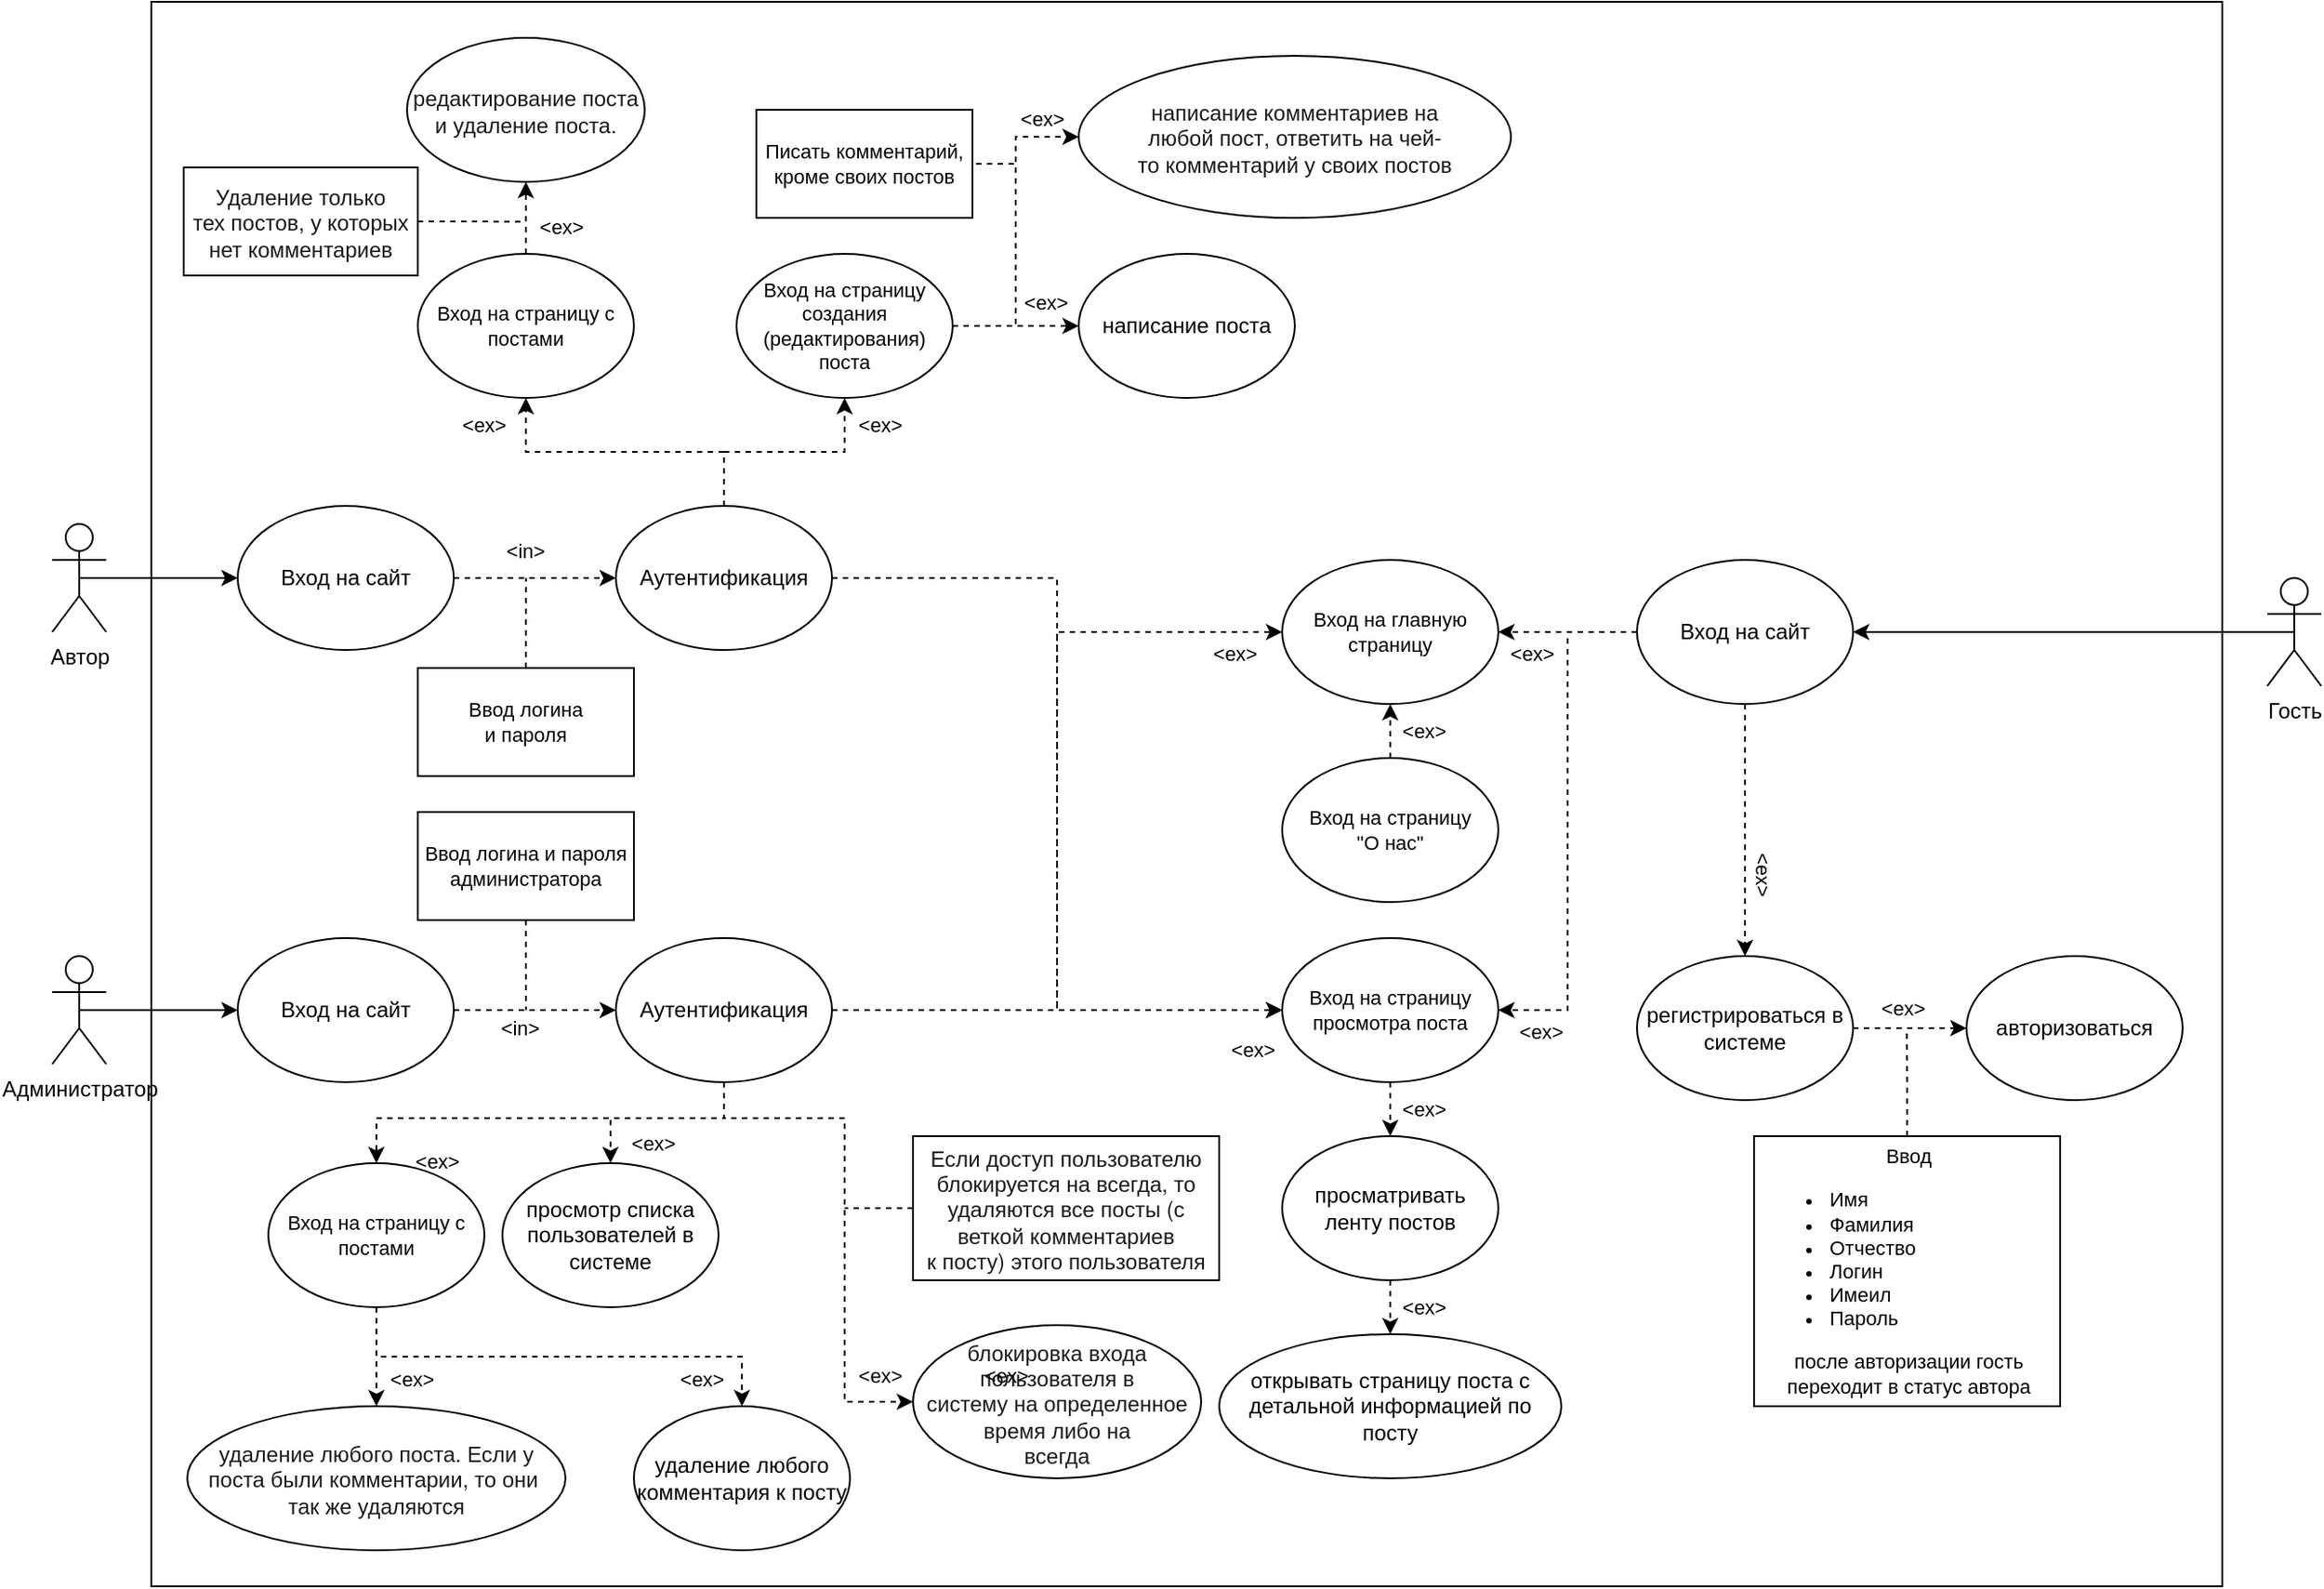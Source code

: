 <mxfile version="21.2.4" type="github">
  <diagram name="Страница 1" id="QsfnnbbEi18aQVXhpXs9">
    <mxGraphModel dx="759" dy="395" grid="1" gridSize="10" guides="1" tooltips="1" connect="1" arrows="1" fold="1" page="1" pageScale="1" pageWidth="1600" pageHeight="900" math="0" shadow="0">
      <root>
        <mxCell id="0" />
        <mxCell id="1" parent="0" />
        <mxCell id="9knSuTqsfpqkdG8Z8UKq-2" value="" style="rounded=0;whiteSpace=wrap;html=1;movable=0;resizable=0;rotatable=0;deletable=0;editable=0;locked=1;connectable=0;" parent="1" vertex="1">
          <mxGeometry x="225" y="10" width="1150" height="880" as="geometry" />
        </mxCell>
        <mxCell id="FUXBEu7J9I23XqZanYg2-91" value="&amp;lt;ex&amp;gt;" style="text;html=1;strokeColor=none;fillColor=none;align=center;verticalAlign=middle;whiteSpace=wrap;rounded=0;fontSize=11;fontFamily=Helvetica;fontColor=default;" vertex="1" parent="1">
          <mxGeometry x="902" y="400" width="60" height="30" as="geometry" />
        </mxCell>
        <mxCell id="FUXBEu7J9I23XqZanYg2-21" style="edgeStyle=orthogonalEdgeStyle;shape=connector;rounded=0;orthogonalLoop=1;jettySize=auto;html=1;exitX=0.5;exitY=0.5;exitDx=0;exitDy=0;exitPerimeter=0;entryX=0;entryY=0.5;entryDx=0;entryDy=0;labelBackgroundColor=default;strokeColor=default;fontFamily=Helvetica;fontSize=11;fontColor=default;endArrow=classic;fillColor=none;" edge="1" parent="1" source="9knSuTqsfpqkdG8Z8UKq-14" target="FUXBEu7J9I23XqZanYg2-8">
          <mxGeometry relative="1" as="geometry" />
        </mxCell>
        <mxCell id="9knSuTqsfpqkdG8Z8UKq-14" value="Автор" style="shape=umlActor;verticalLabelPosition=bottom;verticalAlign=top;html=1;outlineConnect=0;fillColor=none;" parent="1" vertex="1">
          <mxGeometry x="170" y="300" width="30" height="60" as="geometry" />
        </mxCell>
        <mxCell id="FUXBEu7J9I23XqZanYg2-30" style="edgeStyle=orthogonalEdgeStyle;shape=connector;rounded=0;orthogonalLoop=1;jettySize=auto;html=1;exitX=0.5;exitY=0.5;exitDx=0;exitDy=0;exitPerimeter=0;entryX=0;entryY=0.5;entryDx=0;entryDy=0;labelBackgroundColor=default;strokeColor=default;fontFamily=Helvetica;fontSize=11;fontColor=default;endArrow=classic;fillColor=none;" edge="1" parent="1" source="9knSuTqsfpqkdG8Z8UKq-32" target="9knSuTqsfpqkdG8Z8UKq-86">
          <mxGeometry relative="1" as="geometry" />
        </mxCell>
        <mxCell id="9knSuTqsfpqkdG8Z8UKq-32" value="Администратор" style="shape=umlActor;verticalLabelPosition=bottom;verticalAlign=top;html=1;outlineConnect=0;fillColor=none;" parent="1" vertex="1">
          <mxGeometry x="170" y="540" width="30" height="60" as="geometry" />
        </mxCell>
        <mxCell id="FUXBEu7J9I23XqZanYg2-80" style="edgeStyle=orthogonalEdgeStyle;shape=connector;rounded=0;orthogonalLoop=1;jettySize=auto;html=1;exitX=0.5;exitY=1;exitDx=0;exitDy=0;entryX=0.5;entryY=0;entryDx=0;entryDy=0;dashed=1;labelBackgroundColor=default;strokeColor=default;fontFamily=Helvetica;fontSize=11;fontColor=default;endArrow=classic;fillColor=none;" edge="1" parent="1" source="9knSuTqsfpqkdG8Z8UKq-17" target="9knSuTqsfpqkdG8Z8UKq-19">
          <mxGeometry relative="1" as="geometry" />
        </mxCell>
        <mxCell id="9knSuTqsfpqkdG8Z8UKq-17" value="просматривать ленту постов" style="ellipse;whiteSpace=wrap;html=1;fillColor=none;" parent="1" vertex="1">
          <mxGeometry x="853" y="640" width="120" height="80" as="geometry" />
        </mxCell>
        <mxCell id="9knSuTqsfpqkdG8Z8UKq-19" value="открывать страницу поста с детальной информацией по посту" style="ellipse;whiteSpace=wrap;html=1;fillColor=none;" parent="1" vertex="1">
          <mxGeometry x="818" y="750" width="190" height="80" as="geometry" />
        </mxCell>
        <mxCell id="9knSuTqsfpqkdG8Z8UKq-20" value="написание поста" style="ellipse;whiteSpace=wrap;html=1;fillColor=none;" parent="1" vertex="1">
          <mxGeometry x="740" y="150" width="120" height="80" as="geometry" />
        </mxCell>
        <mxCell id="9knSuTqsfpqkdG8Z8UKq-21" value="&lt;div style=&quot;color: rgb(26, 26, 26); font-family: &amp;quot;YS Text&amp;quot;, &amp;quot;Helvetica Neue&amp;quot;, Helvetica, Arial, sans-serif;&quot;&gt;&lt;font style=&quot;font-size: 12px;&quot;&gt;редактирование поста и удаление поста.&lt;/font&gt;&lt;/div&gt;" style="ellipse;whiteSpace=wrap;html=1;align=center;fillColor=none;" parent="1" vertex="1">
          <mxGeometry x="367" y="30" width="132" height="80" as="geometry" />
        </mxCell>
        <mxCell id="9knSuTqsfpqkdG8Z8UKq-23" value="&lt;div style=&quot;color: rgb(26, 26, 26); font-family: &amp;quot;YS Text&amp;quot;, &amp;quot;Helvetica Neue&amp;quot;, Helvetica, Arial, sans-serif;&quot;&gt;&lt;font style=&quot;font-size: 12px;&quot;&gt;написание комментариев на&lt;/font&gt;&lt;/div&gt;&lt;div style=&quot;color: rgb(26, 26, 26); font-family: &amp;quot;YS Text&amp;quot;, &amp;quot;Helvetica Neue&amp;quot;, Helvetica, Arial, sans-serif;&quot;&gt;&lt;font style=&quot;font-size: 12px;&quot;&gt;любой пост, ответить на чей-то&amp;nbsp;&lt;/font&gt;&lt;span style=&quot;background-color: initial;&quot;&gt;комментарий у своих постов&lt;/span&gt;&lt;/div&gt;" style="ellipse;whiteSpace=wrap;html=1;align=center;fillColor=none;" parent="1" vertex="1">
          <mxGeometry x="740" y="40" width="240" height="90" as="geometry" />
        </mxCell>
        <mxCell id="9knSuTqsfpqkdG8Z8UKq-40" value="удаление любого комментария к посту" style="ellipse;whiteSpace=wrap;html=1;fillColor=none;" parent="1" vertex="1">
          <mxGeometry x="493" y="790" width="120" height="80" as="geometry" />
        </mxCell>
        <mxCell id="9knSuTqsfpqkdG8Z8UKq-42" value="&lt;div style=&quot;color: rgb(26, 26, 26); font-family: &amp;quot;YS Text&amp;quot;, &amp;quot;Helvetica Neue&amp;quot;, Helvetica, Arial, sans-serif;&quot;&gt;&lt;font style=&quot;font-size: 12px;&quot;&gt;блокировка входа пользователя в&lt;/font&gt;&lt;/div&gt;&lt;div style=&quot;color: rgb(26, 26, 26); font-family: &amp;quot;YS Text&amp;quot;, &amp;quot;Helvetica Neue&amp;quot;, Helvetica, Arial, sans-serif;&quot;&gt;&lt;font style=&quot;font-size: 12px;&quot;&gt;систему на определенное время либо на&lt;/font&gt;&lt;/div&gt;&lt;div style=&quot;color: rgb(26, 26, 26); font-family: &amp;quot;YS Text&amp;quot;, &amp;quot;Helvetica Neue&amp;quot;, Helvetica, Arial, sans-serif;&quot;&gt;&lt;font style=&quot;font-size: 12px;&quot;&gt;всегда&lt;/font&gt;&lt;/div&gt;" style="ellipse;whiteSpace=wrap;html=1;align=center;fillColor=none;" parent="1" vertex="1">
          <mxGeometry x="648" y="745" width="160" height="85" as="geometry" />
        </mxCell>
        <mxCell id="9knSuTqsfpqkdG8Z8UKq-52" value="&lt;div style=&quot;color: rgb(26, 26, 26); font-family: &amp;quot;YS Text&amp;quot;, &amp;quot;Helvetica Neue&amp;quot;, Helvetica, Arial, sans-serif;&quot;&gt;&lt;font style=&quot;font-size: 12px;&quot;&gt;удаление любого поста. Если у поста были комментарии, то они&amp;nbsp;&lt;/font&gt;&lt;/div&gt;&lt;div style=&quot;color: rgb(26, 26, 26); font-family: &amp;quot;YS Text&amp;quot;, &amp;quot;Helvetica Neue&amp;quot;, Helvetica, Arial, sans-serif;&quot;&gt;&lt;font style=&quot;font-size: 12px;&quot;&gt;так&amp;nbsp;&lt;/font&gt;&lt;span style=&quot;background-color: initial;&quot;&gt;же&amp;nbsp;&lt;/span&gt;&lt;span style=&quot;background-color: initial;&quot;&gt;удаляются&lt;/span&gt;&lt;/div&gt;" style="ellipse;whiteSpace=wrap;html=1;align=center;fillColor=none;" parent="1" vertex="1">
          <mxGeometry x="245" y="790" width="210" height="80" as="geometry" />
        </mxCell>
        <mxCell id="9knSuTqsfpqkdG8Z8UKq-65" value="просмотр списка пользователей в системе" style="ellipse;whiteSpace=wrap;html=1;fillColor=none;" parent="1" vertex="1">
          <mxGeometry x="420" y="655" width="120" height="80" as="geometry" />
        </mxCell>
        <mxCell id="FUXBEu7J9I23XqZanYg2-37" style="edgeStyle=orthogonalEdgeStyle;shape=connector;rounded=0;orthogonalLoop=1;jettySize=auto;html=1;exitX=1;exitY=0.5;exitDx=0;exitDy=0;entryX=0;entryY=0.5;entryDx=0;entryDy=0;dashed=1;labelBackgroundColor=default;strokeColor=default;fontFamily=Helvetica;fontSize=11;fontColor=default;endArrow=classic;fillColor=none;" edge="1" parent="1" source="9knSuTqsfpqkdG8Z8UKq-86" target="FUXBEu7J9I23XqZanYg2-36">
          <mxGeometry relative="1" as="geometry" />
        </mxCell>
        <mxCell id="9knSuTqsfpqkdG8Z8UKq-86" value="Вход на сайт" style="ellipse;whiteSpace=wrap;html=1;fillColor=none;" parent="1" vertex="1">
          <mxGeometry x="273" y="530" width="120" height="80" as="geometry" />
        </mxCell>
        <mxCell id="FUXBEu7J9I23XqZanYg2-33" style="edgeStyle=orthogonalEdgeStyle;shape=connector;rounded=0;orthogonalLoop=1;jettySize=auto;html=1;exitX=1;exitY=0.5;exitDx=0;exitDy=0;entryX=0;entryY=0.5;entryDx=0;entryDy=0;dashed=1;labelBackgroundColor=default;strokeColor=default;fontFamily=Helvetica;fontSize=11;fontColor=default;endArrow=classic;fillColor=none;" edge="1" parent="1" source="FUXBEu7J9I23XqZanYg2-8" target="FUXBEu7J9I23XqZanYg2-13">
          <mxGeometry relative="1" as="geometry" />
        </mxCell>
        <mxCell id="FUXBEu7J9I23XqZanYg2-8" value="Вход на сайт" style="ellipse;whiteSpace=wrap;html=1;fillColor=none;" vertex="1" parent="1">
          <mxGeometry x="273" y="290" width="120" height="80" as="geometry" />
        </mxCell>
        <mxCell id="FUXBEu7J9I23XqZanYg2-45" style="edgeStyle=orthogonalEdgeStyle;shape=connector;rounded=0;orthogonalLoop=1;jettySize=auto;html=1;exitX=1;exitY=0.5;exitDx=0;exitDy=0;entryX=0;entryY=0.5;entryDx=0;entryDy=0;dashed=1;labelBackgroundColor=default;strokeColor=default;fontFamily=Helvetica;fontSize=11;fontColor=default;endArrow=classic;fillColor=none;" edge="1" parent="1" source="FUXBEu7J9I23XqZanYg2-13" target="FUXBEu7J9I23XqZanYg2-42">
          <mxGeometry relative="1" as="geometry" />
        </mxCell>
        <mxCell id="FUXBEu7J9I23XqZanYg2-66" style="edgeStyle=orthogonalEdgeStyle;shape=connector;rounded=0;orthogonalLoop=1;jettySize=auto;html=1;exitX=0.5;exitY=0;exitDx=0;exitDy=0;entryX=0.5;entryY=1;entryDx=0;entryDy=0;dashed=1;labelBackgroundColor=default;strokeColor=default;fontFamily=Helvetica;fontSize=11;fontColor=default;endArrow=classic;fillColor=none;" edge="1" parent="1" source="FUXBEu7J9I23XqZanYg2-13" target="FUXBEu7J9I23XqZanYg2-63">
          <mxGeometry relative="1" as="geometry" />
        </mxCell>
        <mxCell id="FUXBEu7J9I23XqZanYg2-83" style="edgeStyle=orthogonalEdgeStyle;shape=connector;rounded=0;orthogonalLoop=1;jettySize=auto;html=1;exitX=0.5;exitY=0;exitDx=0;exitDy=0;entryX=0.5;entryY=1;entryDx=0;entryDy=0;dashed=1;labelBackgroundColor=default;strokeColor=default;fontFamily=Helvetica;fontSize=11;fontColor=default;endArrow=classic;fillColor=none;" edge="1" parent="1" source="FUXBEu7J9I23XqZanYg2-13" target="FUXBEu7J9I23XqZanYg2-81">
          <mxGeometry relative="1" as="geometry" />
        </mxCell>
        <mxCell id="FUXBEu7J9I23XqZanYg2-13" value="&lt;font style=&quot;font-size: 12px;&quot;&gt;Аутентификация&lt;/font&gt;" style="ellipse;whiteSpace=wrap;html=1;fontFamily=Helvetica;fontSize=11;fontColor=default;fillColor=none;" vertex="1" parent="1">
          <mxGeometry x="483" y="290" width="120" height="80" as="geometry" />
        </mxCell>
        <mxCell id="FUXBEu7J9I23XqZanYg2-103" style="edgeStyle=orthogonalEdgeStyle;shape=connector;rounded=0;orthogonalLoop=1;jettySize=auto;html=1;exitX=0.5;exitY=0;exitDx=0;exitDy=0;dashed=1;labelBackgroundColor=default;strokeColor=default;fontFamily=Helvetica;fontSize=11;fontColor=default;endArrow=none;endFill=0;fillColor=none;" edge="1" parent="1" source="FUXBEu7J9I23XqZanYg2-16">
          <mxGeometry relative="1" as="geometry">
            <mxPoint x="433.087" y="330" as="targetPoint" />
          </mxGeometry>
        </mxCell>
        <mxCell id="FUXBEu7J9I23XqZanYg2-16" value="Ввод логина&lt;br&gt;и пароля" style="rounded=0;whiteSpace=wrap;html=1;fontFamily=Helvetica;fontSize=11;fontColor=default;fillColor=none;" vertex="1" parent="1">
          <mxGeometry x="373" y="380" width="120" height="60" as="geometry" />
        </mxCell>
        <mxCell id="FUXBEu7J9I23XqZanYg2-102" style="edgeStyle=orthogonalEdgeStyle;shape=connector;rounded=0;orthogonalLoop=1;jettySize=auto;html=1;exitX=0.5;exitY=1;exitDx=0;exitDy=0;dashed=1;labelBackgroundColor=default;strokeColor=default;fontFamily=Helvetica;fontSize=11;fontColor=default;endArrow=none;endFill=0;fillColor=none;" edge="1" parent="1" source="FUXBEu7J9I23XqZanYg2-29">
          <mxGeometry relative="1" as="geometry">
            <mxPoint x="433.087" y="570" as="targetPoint" />
          </mxGeometry>
        </mxCell>
        <mxCell id="FUXBEu7J9I23XqZanYg2-29" value="Ввод логина и пароля&lt;br&gt;администратора" style="rounded=0;whiteSpace=wrap;html=1;fontFamily=Helvetica;fontSize=11;fontColor=default;fillColor=none;" vertex="1" parent="1">
          <mxGeometry x="373" y="460" width="120" height="60" as="geometry" />
        </mxCell>
        <mxCell id="FUXBEu7J9I23XqZanYg2-46" style="edgeStyle=orthogonalEdgeStyle;shape=connector;rounded=0;orthogonalLoop=1;jettySize=auto;html=1;exitX=1;exitY=0.5;exitDx=0;exitDy=0;entryX=0;entryY=0.5;entryDx=0;entryDy=0;dashed=1;labelBackgroundColor=default;strokeColor=default;fontFamily=Helvetica;fontSize=11;fontColor=default;endArrow=classic;fillColor=none;" edge="1" parent="1" source="FUXBEu7J9I23XqZanYg2-36" target="FUXBEu7J9I23XqZanYg2-42">
          <mxGeometry relative="1" as="geometry" />
        </mxCell>
        <mxCell id="FUXBEu7J9I23XqZanYg2-53" style="edgeStyle=orthogonalEdgeStyle;shape=connector;rounded=0;orthogonalLoop=1;jettySize=auto;html=1;exitX=1;exitY=0.5;exitDx=0;exitDy=0;entryX=0;entryY=0.5;entryDx=0;entryDy=0;dashed=1;labelBackgroundColor=default;strokeColor=default;fontFamily=Helvetica;fontSize=11;fontColor=default;endArrow=classic;fillColor=none;" edge="1" parent="1" source="FUXBEu7J9I23XqZanYg2-36" target="FUXBEu7J9I23XqZanYg2-41">
          <mxGeometry relative="1" as="geometry" />
        </mxCell>
        <mxCell id="FUXBEu7J9I23XqZanYg2-69" style="edgeStyle=orthogonalEdgeStyle;shape=connector;rounded=0;orthogonalLoop=1;jettySize=auto;html=1;exitX=0.5;exitY=1;exitDx=0;exitDy=0;entryX=0.5;entryY=0;entryDx=0;entryDy=0;dashed=1;labelBackgroundColor=default;strokeColor=default;fontFamily=Helvetica;fontSize=11;fontColor=default;endArrow=classic;fillColor=none;" edge="1" parent="1" source="FUXBEu7J9I23XqZanYg2-36" target="FUXBEu7J9I23XqZanYg2-68">
          <mxGeometry relative="1" as="geometry">
            <Array as="points">
              <mxPoint x="543" y="630" />
              <mxPoint x="350" y="630" />
            </Array>
          </mxGeometry>
        </mxCell>
        <mxCell id="FUXBEu7J9I23XqZanYg2-71" style="edgeStyle=orthogonalEdgeStyle;shape=connector;rounded=0;orthogonalLoop=1;jettySize=auto;html=1;exitX=0.5;exitY=1;exitDx=0;exitDy=0;entryX=0.5;entryY=0;entryDx=0;entryDy=0;dashed=1;labelBackgroundColor=default;strokeColor=default;fontFamily=Helvetica;fontSize=11;fontColor=default;endArrow=classic;fillColor=none;" edge="1" parent="1" source="FUXBEu7J9I23XqZanYg2-36" target="9knSuTqsfpqkdG8Z8UKq-65">
          <mxGeometry relative="1" as="geometry">
            <Array as="points">
              <mxPoint x="543" y="630" />
              <mxPoint x="480" y="630" />
            </Array>
          </mxGeometry>
        </mxCell>
        <mxCell id="FUXBEu7J9I23XqZanYg2-87" style="edgeStyle=orthogonalEdgeStyle;shape=connector;rounded=0;orthogonalLoop=1;jettySize=auto;html=1;exitX=0.5;exitY=1;exitDx=0;exitDy=0;dashed=1;labelBackgroundColor=default;strokeColor=default;fontFamily=Helvetica;fontSize=11;fontColor=default;endArrow=classic;fillColor=none;entryX=0;entryY=0.5;entryDx=0;entryDy=0;" edge="1" parent="1" source="FUXBEu7J9I23XqZanYg2-36" target="9knSuTqsfpqkdG8Z8UKq-42">
          <mxGeometry relative="1" as="geometry">
            <mxPoint x="630" y="770" as="targetPoint" />
            <Array as="points">
              <mxPoint x="543" y="630" />
              <mxPoint x="610" y="630" />
              <mxPoint x="610" y="788" />
            </Array>
          </mxGeometry>
        </mxCell>
        <mxCell id="FUXBEu7J9I23XqZanYg2-36" value="&lt;font style=&quot;font-size: 12px;&quot;&gt;Аутентификация&lt;/font&gt;" style="ellipse;whiteSpace=wrap;html=1;fontFamily=Helvetica;fontSize=11;fontColor=default;fillColor=none;" vertex="1" parent="1">
          <mxGeometry x="483" y="530" width="120" height="80" as="geometry" />
        </mxCell>
        <mxCell id="FUXBEu7J9I23XqZanYg2-117" style="edgeStyle=orthogonalEdgeStyle;shape=connector;rounded=0;orthogonalLoop=1;jettySize=auto;html=1;exitX=0.5;exitY=0;exitDx=0;exitDy=0;entryX=0.5;entryY=1;entryDx=0;entryDy=0;dashed=1;labelBackgroundColor=default;strokeColor=default;fontFamily=Helvetica;fontSize=11;fontColor=default;endArrow=classic;" edge="1" parent="1" source="FUXBEu7J9I23XqZanYg2-40" target="FUXBEu7J9I23XqZanYg2-41">
          <mxGeometry relative="1" as="geometry" />
        </mxCell>
        <mxCell id="FUXBEu7J9I23XqZanYg2-40" value="Вход на страницу&lt;br&gt;&quot;О нас&quot;" style="ellipse;whiteSpace=wrap;html=1;fontFamily=Helvetica;fontSize=11;fontColor=default;fillColor=none;" vertex="1" parent="1">
          <mxGeometry x="853" y="430" width="120" height="80" as="geometry" />
        </mxCell>
        <mxCell id="FUXBEu7J9I23XqZanYg2-41" value="Вход на главную страницу" style="ellipse;whiteSpace=wrap;html=1;fontFamily=Helvetica;fontSize=11;fontColor=default;fillColor=none;" vertex="1" parent="1">
          <mxGeometry x="853" y="320" width="120" height="80" as="geometry" />
        </mxCell>
        <mxCell id="FUXBEu7J9I23XqZanYg2-64" style="edgeStyle=orthogonalEdgeStyle;shape=connector;rounded=0;orthogonalLoop=1;jettySize=auto;html=1;exitX=0.5;exitY=1;exitDx=0;exitDy=0;entryX=0.5;entryY=0;entryDx=0;entryDy=0;dashed=1;labelBackgroundColor=default;strokeColor=default;fontFamily=Helvetica;fontSize=11;fontColor=default;endArrow=classic;fillColor=none;" edge="1" parent="1" source="FUXBEu7J9I23XqZanYg2-42" target="9knSuTqsfpqkdG8Z8UKq-17">
          <mxGeometry relative="1" as="geometry" />
        </mxCell>
        <mxCell id="FUXBEu7J9I23XqZanYg2-42" value="Вход на страницу просмотра поста" style="ellipse;whiteSpace=wrap;html=1;fontFamily=Helvetica;fontSize=11;fontColor=default;fillColor=none;" vertex="1" parent="1">
          <mxGeometry x="853" y="530" width="120" height="80" as="geometry" />
        </mxCell>
        <mxCell id="FUXBEu7J9I23XqZanYg2-62" style="edgeStyle=orthogonalEdgeStyle;shape=connector;rounded=0;orthogonalLoop=1;jettySize=auto;html=1;exitX=0.5;exitY=0.5;exitDx=0;exitDy=0;exitPerimeter=0;entryX=1;entryY=0.5;entryDx=0;entryDy=0;labelBackgroundColor=default;strokeColor=default;fontFamily=Helvetica;fontSize=11;fontColor=default;endArrow=classic;endFill=1;fillColor=none;" edge="1" parent="1" source="9knSuTqsfpqkdG8Z8UKq-1" target="9knSuTqsfpqkdG8Z8UKq-85">
          <mxGeometry relative="1" as="geometry" />
        </mxCell>
        <mxCell id="9knSuTqsfpqkdG8Z8UKq-1" value="Гость" style="shape=umlActor;verticalLabelPosition=bottom;verticalAlign=top;html=1;outlineConnect=0;fillColor=none;" parent="1" vertex="1">
          <mxGeometry x="1400" y="330" width="30" height="60" as="geometry" />
        </mxCell>
        <mxCell id="FUXBEu7J9I23XqZanYg2-59" style="edgeStyle=orthogonalEdgeStyle;shape=connector;rounded=0;orthogonalLoop=1;jettySize=auto;html=1;exitX=1;exitY=0.5;exitDx=0;exitDy=0;entryX=0;entryY=0.5;entryDx=0;entryDy=0;dashed=1;labelBackgroundColor=default;strokeColor=default;fontFamily=Helvetica;fontSize=11;fontColor=default;endArrow=classic;fillColor=none;" edge="1" parent="1" source="9knSuTqsfpqkdG8Z8UKq-10" target="9knSuTqsfpqkdG8Z8UKq-11">
          <mxGeometry relative="1" as="geometry" />
        </mxCell>
        <mxCell id="9knSuTqsfpqkdG8Z8UKq-10" value="регистрироваться в системе" style="ellipse;whiteSpace=wrap;html=1;fillColor=none;" parent="1" vertex="1">
          <mxGeometry x="1050" y="540" width="120" height="80" as="geometry" />
        </mxCell>
        <mxCell id="9knSuTqsfpqkdG8Z8UKq-11" value="авторизоваться" style="ellipse;whiteSpace=wrap;html=1;fillColor=none;" parent="1" vertex="1">
          <mxGeometry x="1233" y="540" width="120" height="80" as="geometry" />
        </mxCell>
        <mxCell id="FUXBEu7J9I23XqZanYg2-55" style="edgeStyle=orthogonalEdgeStyle;shape=connector;rounded=0;orthogonalLoop=1;jettySize=auto;html=1;exitX=0;exitY=0.5;exitDx=0;exitDy=0;entryX=1;entryY=0.5;entryDx=0;entryDy=0;dashed=1;labelBackgroundColor=default;strokeColor=default;fontFamily=Helvetica;fontSize=11;fontColor=default;endArrow=classic;fillColor=none;" edge="1" parent="1" source="9knSuTqsfpqkdG8Z8UKq-85" target="FUXBEu7J9I23XqZanYg2-41">
          <mxGeometry relative="1" as="geometry" />
        </mxCell>
        <mxCell id="FUXBEu7J9I23XqZanYg2-56" style="edgeStyle=orthogonalEdgeStyle;shape=connector;rounded=0;orthogonalLoop=1;jettySize=auto;html=1;exitX=0;exitY=0.5;exitDx=0;exitDy=0;entryX=1;entryY=0.5;entryDx=0;entryDy=0;dashed=1;labelBackgroundColor=default;strokeColor=default;fontFamily=Helvetica;fontSize=11;fontColor=default;endArrow=classic;fillColor=none;" edge="1" parent="1" source="9knSuTqsfpqkdG8Z8UKq-85" target="FUXBEu7J9I23XqZanYg2-42">
          <mxGeometry relative="1" as="geometry" />
        </mxCell>
        <mxCell id="FUXBEu7J9I23XqZanYg2-58" style="edgeStyle=orthogonalEdgeStyle;shape=connector;rounded=0;orthogonalLoop=1;jettySize=auto;html=1;exitX=0.5;exitY=1;exitDx=0;exitDy=0;entryX=0.5;entryY=0;entryDx=0;entryDy=0;dashed=1;labelBackgroundColor=default;strokeColor=default;fontFamily=Helvetica;fontSize=11;fontColor=default;endArrow=classic;fillColor=none;" edge="1" parent="1" source="9knSuTqsfpqkdG8Z8UKq-85" target="9knSuTqsfpqkdG8Z8UKq-10">
          <mxGeometry relative="1" as="geometry" />
        </mxCell>
        <mxCell id="9knSuTqsfpqkdG8Z8UKq-85" value="Вход на сайт" style="ellipse;whiteSpace=wrap;html=1;fillColor=none;" parent="1" vertex="1">
          <mxGeometry x="1050" y="320" width="120" height="80" as="geometry" />
        </mxCell>
        <mxCell id="FUXBEu7J9I23XqZanYg2-104" style="edgeStyle=orthogonalEdgeStyle;shape=connector;rounded=0;orthogonalLoop=1;jettySize=auto;html=1;exitX=0.5;exitY=0;exitDx=0;exitDy=0;entryX=0.53;entryY=1.16;entryDx=0;entryDy=0;entryPerimeter=0;dashed=1;labelBackgroundColor=default;strokeColor=default;fontFamily=Helvetica;fontSize=11;fontColor=default;endArrow=none;endFill=0;fillColor=none;" edge="1" parent="1" source="FUXBEu7J9I23XqZanYg2-5">
          <mxGeometry relative="1" as="geometry">
            <mxPoint x="1200" y="632" as="sourcePoint" />
            <mxPoint x="1199.8" y="580.8" as="targetPoint" />
          </mxGeometry>
        </mxCell>
        <mxCell id="FUXBEu7J9I23XqZanYg2-5" value="&lt;div style=&quot;text-align: center;&quot;&gt;&lt;span style=&quot;background-color: initial;&quot;&gt;Ввод&lt;/span&gt;&lt;/div&gt;&lt;ul&gt;&lt;li&gt;Имя&lt;/li&gt;&lt;li&gt;Фамилия&lt;/li&gt;&lt;li&gt;Отчество&lt;/li&gt;&lt;li&gt;Логин&lt;/li&gt;&lt;li&gt;Имеил&lt;/li&gt;&lt;li&gt;Пароль&lt;/li&gt;&lt;/ul&gt;&lt;div style=&quot;text-align: center;&quot;&gt;после авторизации гость переходит в статус автора&lt;br&gt;&lt;/div&gt;" style="rounded=0;whiteSpace=wrap;html=1;fontFamily=Helvetica;fontSize=11;fontColor=default;fillColor=none;align=left;" vertex="1" parent="1">
          <mxGeometry x="1115" y="640" width="170" height="150" as="geometry" />
        </mxCell>
        <mxCell id="FUXBEu7J9I23XqZanYg2-82" style="edgeStyle=orthogonalEdgeStyle;shape=connector;rounded=0;orthogonalLoop=1;jettySize=auto;html=1;exitX=0.5;exitY=0;exitDx=0;exitDy=0;entryX=0.5;entryY=1;entryDx=0;entryDy=0;dashed=1;labelBackgroundColor=default;strokeColor=default;fontFamily=Helvetica;fontSize=11;fontColor=default;endArrow=classic;fillColor=none;" edge="1" parent="1" source="FUXBEu7J9I23XqZanYg2-63" target="9knSuTqsfpqkdG8Z8UKq-21">
          <mxGeometry relative="1" as="geometry" />
        </mxCell>
        <mxCell id="FUXBEu7J9I23XqZanYg2-63" value="Вход на страницу с постами" style="ellipse;whiteSpace=wrap;html=1;fontFamily=Helvetica;fontSize=11;fontColor=default;fillColor=none;" vertex="1" parent="1">
          <mxGeometry x="373" y="150" width="120" height="80" as="geometry" />
        </mxCell>
        <mxCell id="FUXBEu7J9I23XqZanYg2-75" style="edgeStyle=orthogonalEdgeStyle;shape=connector;rounded=0;orthogonalLoop=1;jettySize=auto;html=1;exitX=0.5;exitY=1;exitDx=0;exitDy=0;entryX=0.5;entryY=0;entryDx=0;entryDy=0;dashed=1;labelBackgroundColor=default;strokeColor=default;fontFamily=Helvetica;fontSize=11;fontColor=default;endArrow=classic;fillColor=none;" edge="1" parent="1" source="FUXBEu7J9I23XqZanYg2-68" target="9knSuTqsfpqkdG8Z8UKq-52">
          <mxGeometry relative="1" as="geometry" />
        </mxCell>
        <mxCell id="FUXBEu7J9I23XqZanYg2-78" style="edgeStyle=orthogonalEdgeStyle;shape=connector;rounded=0;orthogonalLoop=1;jettySize=auto;html=1;exitX=0.5;exitY=1;exitDx=0;exitDy=0;entryX=0.5;entryY=0;entryDx=0;entryDy=0;dashed=1;labelBackgroundColor=default;strokeColor=default;fontFamily=Helvetica;fontSize=11;fontColor=default;endArrow=classic;fillColor=none;" edge="1" parent="1" source="FUXBEu7J9I23XqZanYg2-68" target="9knSuTqsfpqkdG8Z8UKq-40">
          <mxGeometry relative="1" as="geometry" />
        </mxCell>
        <mxCell id="FUXBEu7J9I23XqZanYg2-68" value="Вход на страницу с постами" style="ellipse;whiteSpace=wrap;html=1;fontFamily=Helvetica;fontSize=11;fontColor=default;fillColor=none;" vertex="1" parent="1">
          <mxGeometry x="290" y="655" width="120" height="80" as="geometry" />
        </mxCell>
        <mxCell id="FUXBEu7J9I23XqZanYg2-84" style="edgeStyle=orthogonalEdgeStyle;shape=connector;rounded=0;orthogonalLoop=1;jettySize=auto;html=1;exitX=1;exitY=0.5;exitDx=0;exitDy=0;entryX=0;entryY=0.5;entryDx=0;entryDy=0;dashed=1;labelBackgroundColor=default;strokeColor=default;fontFamily=Helvetica;fontSize=11;fontColor=default;endArrow=classic;fillColor=none;" edge="1" parent="1" source="FUXBEu7J9I23XqZanYg2-81" target="9knSuTqsfpqkdG8Z8UKq-20">
          <mxGeometry relative="1" as="geometry" />
        </mxCell>
        <mxCell id="FUXBEu7J9I23XqZanYg2-85" style="edgeStyle=orthogonalEdgeStyle;shape=connector;rounded=0;orthogonalLoop=1;jettySize=auto;html=1;exitX=1;exitY=0.5;exitDx=0;exitDy=0;entryX=0;entryY=0.5;entryDx=0;entryDy=0;dashed=1;labelBackgroundColor=default;strokeColor=default;fontFamily=Helvetica;fontSize=11;fontColor=default;endArrow=classic;fillColor=none;" edge="1" parent="1" source="FUXBEu7J9I23XqZanYg2-81" target="9knSuTqsfpqkdG8Z8UKq-23">
          <mxGeometry relative="1" as="geometry" />
        </mxCell>
        <mxCell id="FUXBEu7J9I23XqZanYg2-81" value="Вход на страницу создания (редактирования) поста" style="ellipse;whiteSpace=wrap;html=1;fontFamily=Helvetica;fontSize=11;fontColor=default;fillColor=none;" vertex="1" parent="1">
          <mxGeometry x="550" y="150" width="120" height="80" as="geometry" />
        </mxCell>
        <mxCell id="FUXBEu7J9I23XqZanYg2-90" value="&amp;lt;ex&amp;gt;" style="text;html=1;strokeColor=none;fillColor=none;align=center;verticalAlign=middle;whiteSpace=wrap;rounded=0;fontSize=11;fontFamily=Helvetica;fontColor=default;" vertex="1" parent="1">
          <mxGeometry x="962" y="357" width="60" height="30" as="geometry" />
        </mxCell>
        <mxCell id="FUXBEu7J9I23XqZanYg2-92" value="&amp;lt;ex&amp;gt;" style="text;html=1;strokeColor=none;fillColor=none;align=center;verticalAlign=middle;whiteSpace=wrap;rounded=0;fontSize=11;fontFamily=Helvetica;fontColor=default;" vertex="1" parent="1">
          <mxGeometry x="967" y="567" width="60" height="30" as="geometry" />
        </mxCell>
        <mxCell id="FUXBEu7J9I23XqZanYg2-93" value="&amp;lt;ex&amp;gt;" style="text;html=1;strokeColor=none;fillColor=none;align=center;verticalAlign=middle;whiteSpace=wrap;rounded=0;fontSize=11;fontFamily=Helvetica;fontColor=default;" vertex="1" parent="1">
          <mxGeometry x="1168" y="554" width="60" height="30" as="geometry" />
        </mxCell>
        <mxCell id="FUXBEu7J9I23XqZanYg2-94" value="&amp;lt;ex&amp;gt;" style="text;html=1;strokeColor=none;fillColor=none;align=center;verticalAlign=middle;whiteSpace=wrap;rounded=0;fontSize=11;fontFamily=Helvetica;fontColor=default;" vertex="1" parent="1">
          <mxGeometry x="902" y="610" width="60" height="30" as="geometry" />
        </mxCell>
        <mxCell id="FUXBEu7J9I23XqZanYg2-95" value="&amp;lt;ex&amp;gt;" style="text;html=1;strokeColor=none;fillColor=none;align=center;verticalAlign=middle;whiteSpace=wrap;rounded=0;fontSize=11;fontFamily=Helvetica;fontColor=default;" vertex="1" parent="1">
          <mxGeometry x="902" y="720" width="60" height="30" as="geometry" />
        </mxCell>
        <mxCell id="FUXBEu7J9I23XqZanYg2-96" value="&amp;lt;ex&amp;gt;" style="text;html=1;strokeColor=none;fillColor=none;align=center;verticalAlign=middle;whiteSpace=wrap;rounded=0;fontSize=11;fontFamily=Helvetica;fontColor=default;" vertex="1" parent="1">
          <mxGeometry x="670" y="757.5" width="60" height="30" as="geometry" />
        </mxCell>
        <mxCell id="FUXBEu7J9I23XqZanYg2-97" value="&amp;lt;ex&amp;gt;" style="text;html=1;strokeColor=none;fillColor=none;align=center;verticalAlign=middle;whiteSpace=wrap;rounded=0;fontSize=11;fontFamily=Helvetica;fontColor=default;" vertex="1" parent="1">
          <mxGeometry x="473.5" y="629" width="60" height="30" as="geometry" />
        </mxCell>
        <mxCell id="FUXBEu7J9I23XqZanYg2-98" value="&amp;lt;ex&amp;gt;" style="text;html=1;strokeColor=none;fillColor=none;align=center;verticalAlign=middle;whiteSpace=wrap;rounded=0;fontSize=11;fontFamily=Helvetica;fontColor=default;" vertex="1" parent="1">
          <mxGeometry x="797" y="357" width="60" height="30" as="geometry" />
        </mxCell>
        <mxCell id="FUXBEu7J9I23XqZanYg2-99" value="&amp;lt;ex&amp;gt;" style="text;html=1;strokeColor=none;fillColor=none;align=center;verticalAlign=middle;whiteSpace=wrap;rounded=0;fontSize=11;fontFamily=Helvetica;fontColor=default;" vertex="1" parent="1">
          <mxGeometry x="501" y="760" width="60" height="30" as="geometry" />
        </mxCell>
        <mxCell id="FUXBEu7J9I23XqZanYg2-100" value="&amp;lt;ex&amp;gt;" style="text;html=1;strokeColor=none;fillColor=none;align=center;verticalAlign=middle;whiteSpace=wrap;rounded=0;fontSize=11;fontFamily=Helvetica;fontColor=default;" vertex="1" parent="1">
          <mxGeometry x="340" y="760" width="60" height="30" as="geometry" />
        </mxCell>
        <mxCell id="FUXBEu7J9I23XqZanYg2-105" value="&amp;lt;in&amp;gt;" style="text;html=1;strokeColor=none;fillColor=none;align=center;verticalAlign=middle;whiteSpace=wrap;rounded=0;fontSize=11;fontFamily=Helvetica;fontColor=default;" vertex="1" parent="1">
          <mxGeometry x="400" y="565" width="60" height="30" as="geometry" />
        </mxCell>
        <mxCell id="FUXBEu7J9I23XqZanYg2-107" value="&amp;lt;ex&amp;gt;" style="text;html=1;strokeColor=none;fillColor=none;align=center;verticalAlign=middle;whiteSpace=wrap;rounded=0;fontSize=11;fontFamily=Helvetica;fontColor=default;" vertex="1" parent="1">
          <mxGeometry x="807" y="577" width="60" height="30" as="geometry" />
        </mxCell>
        <mxCell id="FUXBEu7J9I23XqZanYg2-109" value="&amp;lt;ex&amp;gt;" style="text;html=1;strokeColor=none;fillColor=none;align=center;verticalAlign=middle;whiteSpace=wrap;rounded=0;fontSize=11;fontFamily=Helvetica;fontColor=default;" vertex="1" parent="1">
          <mxGeometry x="600" y="230" width="60" height="30" as="geometry" />
        </mxCell>
        <mxCell id="FUXBEu7J9I23XqZanYg2-110" value="&amp;lt;ex&amp;gt;" style="text;html=1;strokeColor=none;fillColor=none;align=center;verticalAlign=middle;whiteSpace=wrap;rounded=0;fontSize=11;fontFamily=Helvetica;fontColor=default;" vertex="1" parent="1">
          <mxGeometry x="380" y="230" width="60" height="30" as="geometry" />
        </mxCell>
        <mxCell id="FUXBEu7J9I23XqZanYg2-111" value="&amp;lt;ex&amp;gt;" style="text;html=1;strokeColor=none;fillColor=none;align=center;verticalAlign=middle;whiteSpace=wrap;rounded=0;fontSize=11;fontFamily=Helvetica;fontColor=default;" vertex="1" parent="1">
          <mxGeometry x="423" y="120" width="60" height="30" as="geometry" />
        </mxCell>
        <mxCell id="FUXBEu7J9I23XqZanYg2-112" value="&amp;lt;ex&amp;gt;" style="text;html=1;strokeColor=none;fillColor=none;align=center;verticalAlign=middle;whiteSpace=wrap;rounded=0;fontSize=11;fontFamily=Helvetica;fontColor=default;" vertex="1" parent="1">
          <mxGeometry x="690" y="60" width="60" height="30" as="geometry" />
        </mxCell>
        <mxCell id="FUXBEu7J9I23XqZanYg2-113" value="&amp;lt;ex&amp;gt;" style="text;html=1;strokeColor=none;fillColor=none;align=center;verticalAlign=middle;whiteSpace=wrap;rounded=0;fontSize=11;fontFamily=Helvetica;fontColor=default;" vertex="1" parent="1">
          <mxGeometry x="692" y="162" width="60" height="30" as="geometry" />
        </mxCell>
        <mxCell id="FUXBEu7J9I23XqZanYg2-114" value="&amp;lt;ex&amp;gt;" style="text;html=1;strokeColor=none;fillColor=none;align=center;verticalAlign=middle;whiteSpace=wrap;rounded=0;fontSize=11;fontFamily=Helvetica;fontColor=default;" vertex="1" parent="1">
          <mxGeometry x="354" y="639" width="60" height="30" as="geometry" />
        </mxCell>
        <mxCell id="FUXBEu7J9I23XqZanYg2-116" value="&amp;lt;in&amp;gt;" style="text;html=1;strokeColor=none;fillColor=none;align=center;verticalAlign=middle;whiteSpace=wrap;rounded=0;fontSize=11;fontFamily=Helvetica;fontColor=default;" vertex="1" parent="1">
          <mxGeometry x="403" y="300" width="60" height="30" as="geometry" />
        </mxCell>
        <mxCell id="FUXBEu7J9I23XqZanYg2-120" style="edgeStyle=orthogonalEdgeStyle;shape=connector;rounded=0;orthogonalLoop=1;jettySize=auto;html=1;exitX=1;exitY=0.5;exitDx=0;exitDy=0;dashed=1;labelBackgroundColor=default;strokeColor=default;fontFamily=Helvetica;fontSize=11;fontColor=default;endArrow=none;endFill=0;" edge="1" parent="1" source="FUXBEu7J9I23XqZanYg2-119">
          <mxGeometry relative="1" as="geometry">
            <mxPoint x="433" y="132.2" as="targetPoint" />
            <mxPoint x="396" y="132" as="sourcePoint" />
          </mxGeometry>
        </mxCell>
        <mxCell id="FUXBEu7J9I23XqZanYg2-119" value="&lt;div style=&quot;border-color: var(--border-color); font-size: 12px; color: rgb(26, 26, 26); font-family: &amp;quot;YS Text&amp;quot;, &amp;quot;Helvetica Neue&amp;quot;, Helvetica, Arial, sans-serif;&quot;&gt;&lt;font style=&quot;border-color: var(--border-color);&quot;&gt;Удаление только&lt;/font&gt;&lt;/div&gt;&lt;div style=&quot;border-color: var(--border-color); font-size: 12px; color: rgb(26, 26, 26); font-family: &amp;quot;YS Text&amp;quot;, &amp;quot;Helvetica Neue&amp;quot;, Helvetica, Arial, sans-serif;&quot;&gt;&lt;font style=&quot;border-color: var(--border-color);&quot;&gt;тех постов, у которых нет комментариев&lt;/font&gt;&lt;/div&gt;" style="rounded=0;whiteSpace=wrap;html=1;fontFamily=Helvetica;fontSize=11;fontColor=default;" vertex="1" parent="1">
          <mxGeometry x="243" y="102" width="130" height="60" as="geometry" />
        </mxCell>
        <mxCell id="FUXBEu7J9I23XqZanYg2-122" style="edgeStyle=orthogonalEdgeStyle;shape=connector;rounded=0;orthogonalLoop=1;jettySize=auto;html=1;exitX=1;exitY=0.5;exitDx=0;exitDy=0;dashed=1;labelBackgroundColor=default;strokeColor=default;fontFamily=Helvetica;fontSize=11;fontColor=default;endArrow=none;endFill=0;" edge="1" parent="1">
          <mxGeometry relative="1" as="geometry">
            <mxPoint x="706" y="100.2" as="targetPoint" />
            <mxPoint x="677" y="100" as="sourcePoint" />
          </mxGeometry>
        </mxCell>
        <mxCell id="FUXBEu7J9I23XqZanYg2-121" value="Писать комментарий, кроме своих постов" style="rounded=0;whiteSpace=wrap;html=1;fontFamily=Helvetica;fontSize=11;fontColor=default;" vertex="1" parent="1">
          <mxGeometry x="561" y="70" width="120" height="60" as="geometry" />
        </mxCell>
        <mxCell id="FUXBEu7J9I23XqZanYg2-130" style="edgeStyle=orthogonalEdgeStyle;shape=connector;rounded=0;orthogonalLoop=1;jettySize=auto;html=1;exitX=0;exitY=0.5;exitDx=0;exitDy=0;dashed=1;labelBackgroundColor=default;strokeColor=default;fontFamily=Helvetica;fontSize=11;fontColor=default;endArrow=none;endFill=0;" edge="1" parent="1" source="FUXBEu7J9I23XqZanYg2-125">
          <mxGeometry relative="1" as="geometry">
            <mxPoint x="610" y="680.2" as="targetPoint" />
          </mxGeometry>
        </mxCell>
        <mxCell id="FUXBEu7J9I23XqZanYg2-125" value="&lt;div style=&quot;border-color: var(--border-color); font-size: 12px; color: rgb(26, 26, 26); font-family: &amp;quot;YS Text&amp;quot;, &amp;quot;Helvetica Neue&amp;quot;, Helvetica, Arial, sans-serif;&quot;&gt;&lt;font style=&quot;border-color: var(--border-color);&quot;&gt;Если доступ пользователю блокируется на всегда, то удаляются все посты&amp;nbsp;&lt;/font&gt;(с веткой комментариев&lt;/div&gt;&lt;div style=&quot;border-color: var(--border-color); font-size: 12px; color: rgb(26, 26, 26); font-family: &amp;quot;YS Text&amp;quot;, &amp;quot;Helvetica Neue&amp;quot;, Helvetica, Arial, sans-serif;&quot;&gt;&lt;span style=&quot;border-color: var(--border-color); background-color: initial;&quot;&gt;к посту) этого пользователя&lt;/span&gt;&lt;/div&gt;" style="rounded=0;whiteSpace=wrap;html=1;fontFamily=Helvetica;fontSize=11;fontColor=default;" vertex="1" parent="1">
          <mxGeometry x="648" y="640" width="170" height="80" as="geometry" />
        </mxCell>
        <mxCell id="FUXBEu7J9I23XqZanYg2-131" value="&amp;lt;ex&amp;gt;" style="text;html=1;strokeColor=none;fillColor=none;align=center;verticalAlign=middle;whiteSpace=wrap;rounded=0;fontSize=11;fontFamily=Helvetica;fontColor=default;rotation=90;" vertex="1" parent="1">
          <mxGeometry x="1090" y="480" width="60" height="30" as="geometry" />
        </mxCell>
        <mxCell id="FUXBEu7J9I23XqZanYg2-132" value="&amp;lt;ex&amp;gt;" style="text;html=1;strokeColor=none;fillColor=none;align=center;verticalAlign=middle;whiteSpace=wrap;rounded=0;fontSize=11;fontFamily=Helvetica;fontColor=default;" vertex="1" parent="1">
          <mxGeometry x="600" y="757.5" width="60" height="30" as="geometry" />
        </mxCell>
      </root>
    </mxGraphModel>
  </diagram>
</mxfile>
